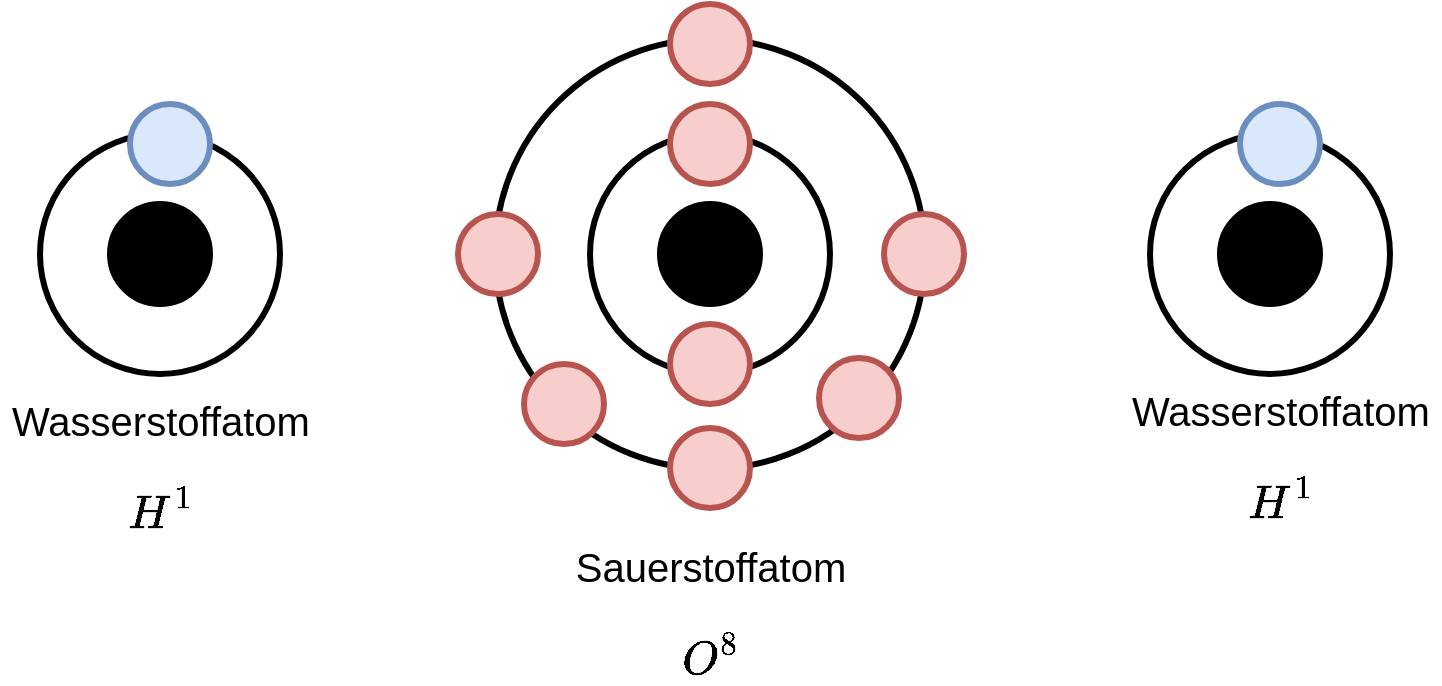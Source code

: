 <mxfile version="14.6.13" type="device"><diagram id="kpz1mzbG5isFEZZqFVOp" name="Seite-1"><mxGraphModel dx="786" dy="516" grid="1" gridSize="10" guides="1" tooltips="1" connect="1" arrows="1" fold="1" page="1" pageScale="1" pageWidth="827" pageHeight="1169" math="1" shadow="0"><root><mxCell id="0"/><mxCell id="1" parent="0"/><mxCell id="zqlwch4ab38m2SQfGwZS-12" value="" style="ellipse;whiteSpace=wrap;html=1;aspect=fixed;strokeWidth=3;fillColor=none;" vertex="1" parent="1"><mxGeometry x="292.5" y="77.5" width="215" height="215" as="geometry"/></mxCell><mxCell id="zqlwch4ab38m2SQfGwZS-1" value="" style="ellipse;whiteSpace=wrap;html=1;aspect=fixed;strokeWidth=3;fillColor=none;" vertex="1" parent="1"><mxGeometry x="65" y="125" width="120" height="120" as="geometry"/></mxCell><mxCell id="zqlwch4ab38m2SQfGwZS-2" value="" style="ellipse;whiteSpace=wrap;html=1;aspect=fixed;strokeWidth=3;fillColor=#000000;" vertex="1" parent="1"><mxGeometry x="100" y="160" width="50" height="50" as="geometry"/></mxCell><mxCell id="zqlwch4ab38m2SQfGwZS-3" value="" style="ellipse;whiteSpace=wrap;html=1;aspect=fixed;strokeWidth=3;fillColor=#dae8fc;strokeColor=#6c8ebf;" vertex="1" parent="1"><mxGeometry x="110" y="110" width="40" height="40" as="geometry"/></mxCell><mxCell id="zqlwch4ab38m2SQfGwZS-4" value="" style="ellipse;whiteSpace=wrap;html=1;aspect=fixed;strokeWidth=3;fillColor=none;" vertex="1" parent="1"><mxGeometry x="620" y="125" width="120" height="120" as="geometry"/></mxCell><mxCell id="zqlwch4ab38m2SQfGwZS-5" value="" style="ellipse;whiteSpace=wrap;html=1;aspect=fixed;strokeWidth=3;fillColor=#000000;" vertex="1" parent="1"><mxGeometry x="655" y="160" width="50" height="50" as="geometry"/></mxCell><mxCell id="zqlwch4ab38m2SQfGwZS-6" value="" style="ellipse;whiteSpace=wrap;html=1;aspect=fixed;strokeWidth=3;fillColor=#dae8fc;strokeColor=#6c8ebf;" vertex="1" parent="1"><mxGeometry x="665" y="110" width="40" height="40" as="geometry"/></mxCell><mxCell id="zqlwch4ab38m2SQfGwZS-8" value="" style="ellipse;whiteSpace=wrap;html=1;aspect=fixed;strokeWidth=3;fillColor=none;" vertex="1" parent="1"><mxGeometry x="340" y="125" width="120" height="120" as="geometry"/></mxCell><mxCell id="zqlwch4ab38m2SQfGwZS-9" value="" style="ellipse;whiteSpace=wrap;html=1;aspect=fixed;strokeWidth=3;fillColor=#000000;" vertex="1" parent="1"><mxGeometry x="375" y="160" width="50" height="50" as="geometry"/></mxCell><mxCell id="zqlwch4ab38m2SQfGwZS-10" value="" style="ellipse;whiteSpace=wrap;html=1;aspect=fixed;strokeWidth=3;fillColor=#f8cecc;strokeColor=#b85450;" vertex="1" parent="1"><mxGeometry x="380" y="110" width="40" height="40" as="geometry"/></mxCell><mxCell id="zqlwch4ab38m2SQfGwZS-11" value="" style="ellipse;whiteSpace=wrap;html=1;aspect=fixed;strokeWidth=3;fillColor=#f8cecc;strokeColor=#b85450;" vertex="1" parent="1"><mxGeometry x="380" y="220" width="40" height="40" as="geometry"/></mxCell><mxCell id="zqlwch4ab38m2SQfGwZS-13" value="" style="ellipse;whiteSpace=wrap;html=1;aspect=fixed;strokeWidth=3;fillColor=#f8cecc;strokeColor=#b85450;" vertex="1" parent="1"><mxGeometry x="380" y="272" width="40" height="40" as="geometry"/></mxCell><mxCell id="zqlwch4ab38m2SQfGwZS-14" value="" style="ellipse;whiteSpace=wrap;html=1;aspect=fixed;strokeWidth=3;fillColor=#f8cecc;strokeColor=#b85450;" vertex="1" parent="1"><mxGeometry x="380" y="60" width="40" height="40" as="geometry"/></mxCell><mxCell id="zqlwch4ab38m2SQfGwZS-15" value="" style="ellipse;whiteSpace=wrap;html=1;aspect=fixed;strokeWidth=3;fillColor=#f8cecc;strokeColor=#b85450;" vertex="1" parent="1"><mxGeometry x="487" y="165" width="40" height="40" as="geometry"/></mxCell><mxCell id="zqlwch4ab38m2SQfGwZS-16" value="" style="ellipse;whiteSpace=wrap;html=1;aspect=fixed;strokeWidth=3;fillColor=#f8cecc;strokeColor=#b85450;" vertex="1" parent="1"><mxGeometry x="274" y="165" width="40" height="40" as="geometry"/></mxCell><mxCell id="zqlwch4ab38m2SQfGwZS-17" value="" style="ellipse;whiteSpace=wrap;html=1;aspect=fixed;strokeWidth=3;fillColor=#f8cecc;strokeColor=#b85450;" vertex="1" parent="1"><mxGeometry x="307" y="240" width="40" height="40" as="geometry"/></mxCell><mxCell id="zqlwch4ab38m2SQfGwZS-18" value="" style="ellipse;whiteSpace=wrap;html=1;aspect=fixed;strokeWidth=3;fillColor=#f8cecc;strokeColor=#b85450;" vertex="1" parent="1"><mxGeometry x="454.5" y="237" width="40" height="40" as="geometry"/></mxCell><mxCell id="zqlwch4ab38m2SQfGwZS-19" value="Wasserstoffatom&lt;br style=&quot;font-size: 20px&quot;&gt;$$H^1$$" style="text;html=1;resizable=0;autosize=1;align=center;verticalAlign=middle;points=[];fillColor=none;strokeColor=none;rounded=0;fontSize=20;" vertex="1" parent="1"><mxGeometry x="45" y="277" width="160" height="50" as="geometry"/></mxCell><mxCell id="zqlwch4ab38m2SQfGwZS-20" value="Wasserstoffatom&lt;br style=&quot;font-size: 20px&quot;&gt;$$H^1$$" style="text;html=1;resizable=0;autosize=1;align=center;verticalAlign=middle;points=[];fillColor=none;strokeColor=none;rounded=0;fontSize=20;" vertex="1" parent="1"><mxGeometry x="605" y="272" width="160" height="50" as="geometry"/></mxCell><mxCell id="zqlwch4ab38m2SQfGwZS-21" value="Sauerstoffatom&lt;br style=&quot;font-size: 20px&quot;&gt;$$O^8$$" style="text;html=1;resizable=0;autosize=1;align=center;verticalAlign=middle;points=[];fillColor=none;strokeColor=none;rounded=0;fontSize=20;" vertex="1" parent="1"><mxGeometry x="325" y="350" width="150" height="50" as="geometry"/></mxCell></root></mxGraphModel></diagram></mxfile>